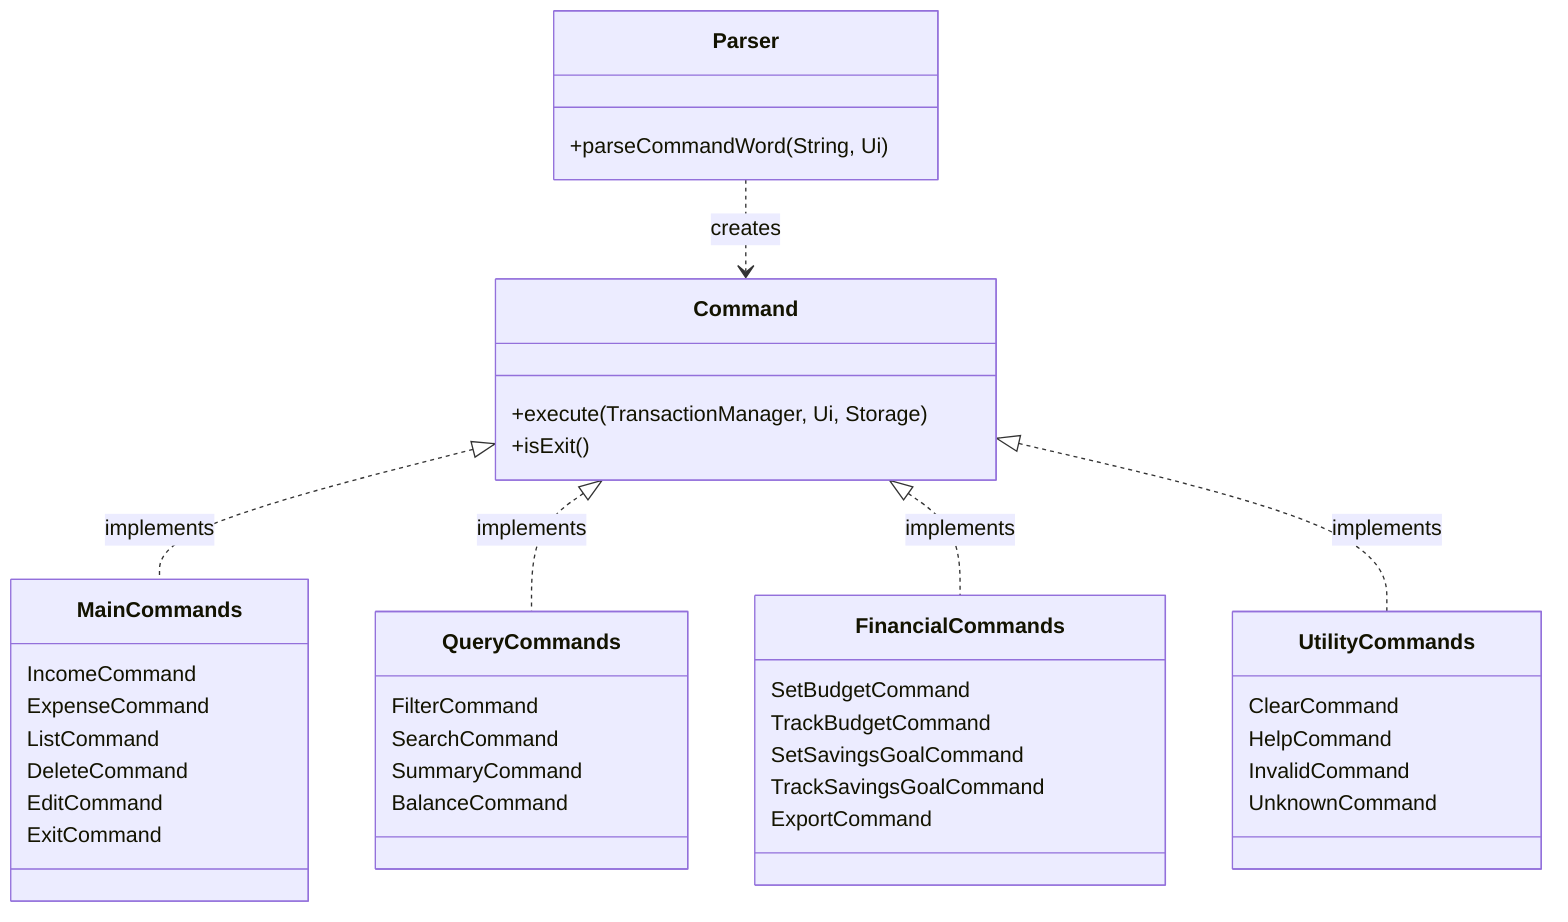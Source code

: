 classDiagram
    class Parser {
        +parseCommandWord(String, Ui)
    }

    class Command {
        +execute(TransactionManager, Ui, Storage)
        +isExit()
    }

    class MainCommands {
        IncomeCommand
        ExpenseCommand
        ListCommand
        DeleteCommand
        EditCommand
        ExitCommand
    }

    class QueryCommands {
        FilterCommand
        SearchCommand
        SummaryCommand
        BalanceCommand
    }

    class FinancialCommands {
        SetBudgetCommand
        TrackBudgetCommand
        SetSavingsGoalCommand
        TrackSavingsGoalCommand
        ExportCommand
    }

    class UtilityCommands {
        ClearCommand
        HelpCommand
        InvalidCommand
        UnknownCommand
    }

    Parser ..> Command : creates
    Command <|.. MainCommands : implements
    Command <|.. QueryCommands : implements
    Command <|.. FinancialCommands : implements
    Command <|.. UtilityCommands : implements